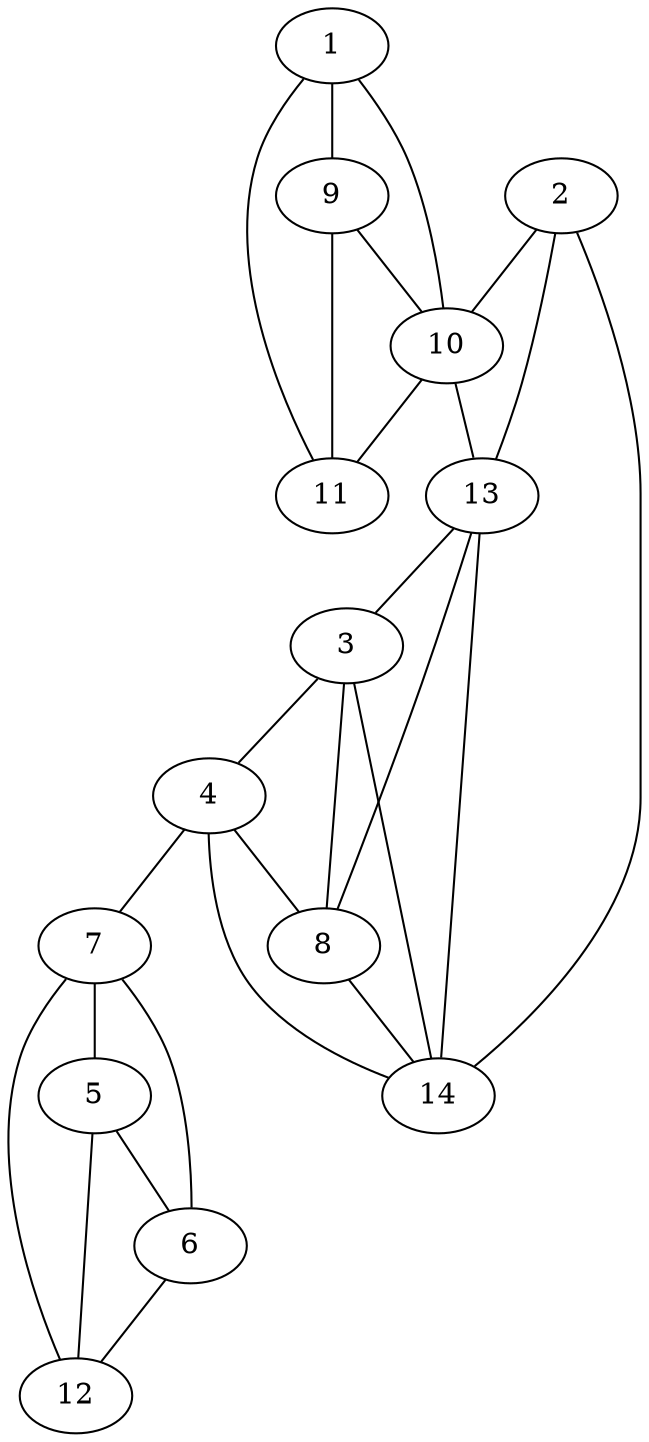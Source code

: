 graph pdb1nwa {
	1	 [aaLength=10,
		sequence=SSGHIEGRHM,
		type=0];
	10	 [aaLength=8,
		sequence=TRVGYSGG,
		type=1];
	1 -- 10	 [distance0="39.42917",
		frequency=1,
		type0=3];
	9	 [aaLength=7,
		sequence=HHHHHHH,
		type=1];
	1 -- 9	 [distance0="13.21586",
		frequency=1,
		type0=1];
	2	 [aaLength=13,
		sequence=TYRNHGTHAEAVE,
		type=0];
	2 -- 10	 [distance0="20.04736",
		frequency=1,
		type0=1];
	13	 [aaLength=2,
		sequence=VT,
		type=1];
	2 -- 13	 [distance0="24.36999",
		distance1="6.0",
		frequency=2,
		type0=2,
		type1=4];
	14	 [aaLength=2,
		sequence=RT,
		type=1];
	2 -- 14	 [distance0="27.60247",
		frequency=1,
		type0=3];
	3	 [aaLength=3,
		sequence=LEF,
		type=0];
	4	 [aaLength=19,
		sequence=TTKDRQGNDRGTSYRSAIF,
		type=0];
	3 -- 4	 [distance0="12.46778",
		frequency=1,
		type0=1];
	8	 [aaLength=5,
		sequence=FQIHD,
		type=1];
	3 -- 8	 [distance0="21.42247",
		distance1="1.0",
		frequency=2,
		type0=3,
		type1=4];
	3 -- 14	 [distance0="21.25847",
		frequency=1,
		type0=2];
	7	 [aaLength=4,
		sequence=IALD,
		type=1];
	4 -- 7	 [distance0="8.0",
		frequency=1,
		type0=4];
	4 -- 8	 [distance0="22.97199",
		frequency=1,
		type0=2];
	4 -- 14	 [distance0="25.70432",
		frequency=1,
		type0=3];
	5	 [aaLength=5,
		sequence=SGLWP,
		type=0];
	6	 [aaLength=6,
		sequence=GKVVTE,
		type=0];
	5 -- 6	 [distance0="10.96647",
		distance1="0.0",
		frequency=2,
		type0=2,
		type1=5];
	12	 [aaLength=3,
		sequence=DVE,
		type=1];
	5 -- 12	 [distance0="9.272943",
		frequency=1,
		type0=1];
	6 -- 7	 [distance0="16.4692",
		frequency=1,
		type0=3];
	6 -- 12	 [distance0="9.809915",
		frequency=1,
		type0=1];
	7 -- 5	 [distance0="13.81982",
		frequency=1,
		type0=2];
	7 -- 12	 [distance0="7.0",
		distance1="3.0",
		frequency=2,
		type0=1,
		type1=4];
	8 -- 13	 [distance0="11.0",
		frequency=1,
		type0=2];
	8 -- 14	 [distance0="7.0",
		frequency=1,
		type0=1];
	9 -- 10	 [distance0="46.0",
		frequency=1,
		type0=3];
	11	 [aaLength=9,
		sequence=KAILAGGCF,
		type=1];
	9 -- 11	 [distance0="22.0",
		distance1="15.0",
		frequency=2,
		type0=2,
		type1=4];
	10 -- 13	 [distance0="32.0",
		frequency=1,
		type0=3];
	10 -- 11	 [distance0="24.0",
		frequency=1,
		type0=2];
	11 -- 1	 [distance0="17.51168",
		frequency=1,
		type0=1];
	13 -- 3	 [distance0="22.17932",
		frequency=1,
		type0=3];
	13 -- 14	 [distance0="4.0",
		distance1="2.0",
		frequency=2,
		type0=1,
		type1=4];
}
